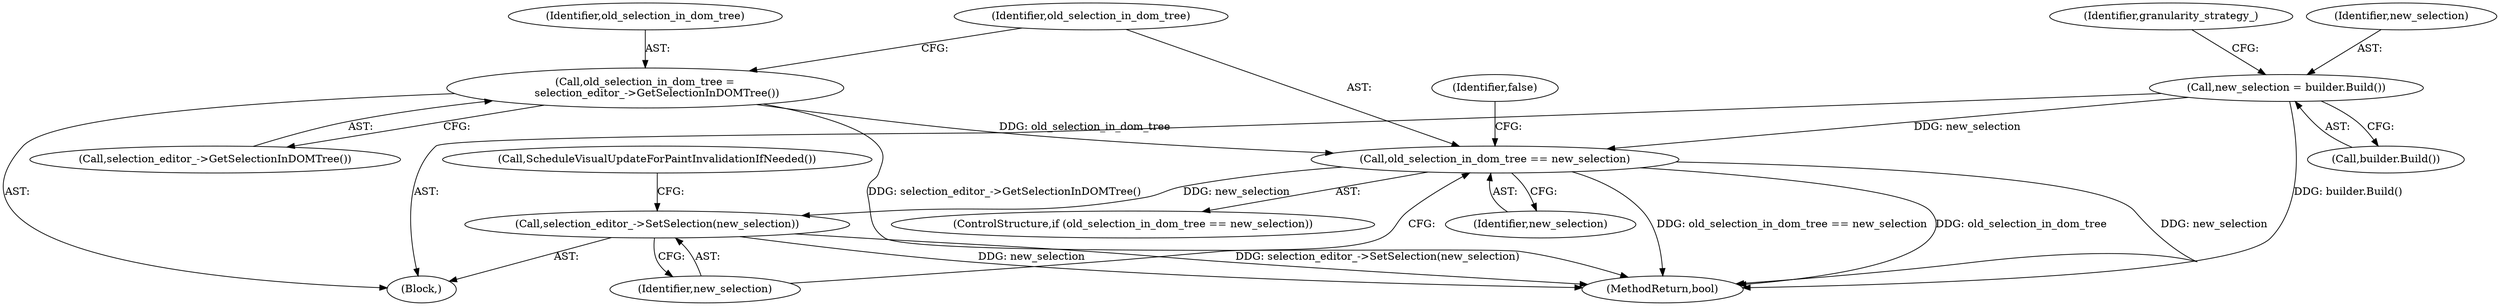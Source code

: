 digraph "1_Chrome_33827275411b33371e7bb750cce20f11de85002d_6@del" {
"1000139" [label="(Call,old_selection_in_dom_tree == new_selection)"];
"1000135" [label="(Call,old_selection_in_dom_tree =\n       selection_editor_->GetSelectionInDOMTree())"];
"1000115" [label="(Call,new_selection = builder.Build())"];
"1000144" [label="(Call,selection_editor_->SetSelection(new_selection))"];
"1000115" [label="(Call,new_selection = builder.Build())"];
"1000137" [label="(Call,selection_editor_->GetSelectionInDOMTree())"];
"1000120" [label="(Identifier,granularity_strategy_)"];
"1000143" [label="(Identifier,false)"];
"1000162" [label="(MethodReturn,bool)"];
"1000136" [label="(Identifier,old_selection_in_dom_tree)"];
"1000117" [label="(Call,builder.Build())"];
"1000140" [label="(Identifier,old_selection_in_dom_tree)"];
"1000103" [label="(Block,)"];
"1000135" [label="(Call,old_selection_in_dom_tree =\n       selection_editor_->GetSelectionInDOMTree())"];
"1000138" [label="(ControlStructure,if (old_selection_in_dom_tree == new_selection))"];
"1000145" [label="(Identifier,new_selection)"];
"1000141" [label="(Identifier,new_selection)"];
"1000146" [label="(Call,ScheduleVisualUpdateForPaintInvalidationIfNeeded())"];
"1000116" [label="(Identifier,new_selection)"];
"1000139" [label="(Call,old_selection_in_dom_tree == new_selection)"];
"1000144" [label="(Call,selection_editor_->SetSelection(new_selection))"];
"1000139" -> "1000138"  [label="AST: "];
"1000139" -> "1000141"  [label="CFG: "];
"1000140" -> "1000139"  [label="AST: "];
"1000141" -> "1000139"  [label="AST: "];
"1000143" -> "1000139"  [label="CFG: "];
"1000145" -> "1000139"  [label="CFG: "];
"1000139" -> "1000162"  [label="DDG: new_selection"];
"1000139" -> "1000162"  [label="DDG: old_selection_in_dom_tree == new_selection"];
"1000139" -> "1000162"  [label="DDG: old_selection_in_dom_tree"];
"1000135" -> "1000139"  [label="DDG: old_selection_in_dom_tree"];
"1000115" -> "1000139"  [label="DDG: new_selection"];
"1000139" -> "1000144"  [label="DDG: new_selection"];
"1000135" -> "1000103"  [label="AST: "];
"1000135" -> "1000137"  [label="CFG: "];
"1000136" -> "1000135"  [label="AST: "];
"1000137" -> "1000135"  [label="AST: "];
"1000140" -> "1000135"  [label="CFG: "];
"1000135" -> "1000162"  [label="DDG: selection_editor_->GetSelectionInDOMTree()"];
"1000115" -> "1000103"  [label="AST: "];
"1000115" -> "1000117"  [label="CFG: "];
"1000116" -> "1000115"  [label="AST: "];
"1000117" -> "1000115"  [label="AST: "];
"1000120" -> "1000115"  [label="CFG: "];
"1000115" -> "1000162"  [label="DDG: builder.Build()"];
"1000144" -> "1000103"  [label="AST: "];
"1000144" -> "1000145"  [label="CFG: "];
"1000145" -> "1000144"  [label="AST: "];
"1000146" -> "1000144"  [label="CFG: "];
"1000144" -> "1000162"  [label="DDG: selection_editor_->SetSelection(new_selection)"];
"1000144" -> "1000162"  [label="DDG: new_selection"];
}
